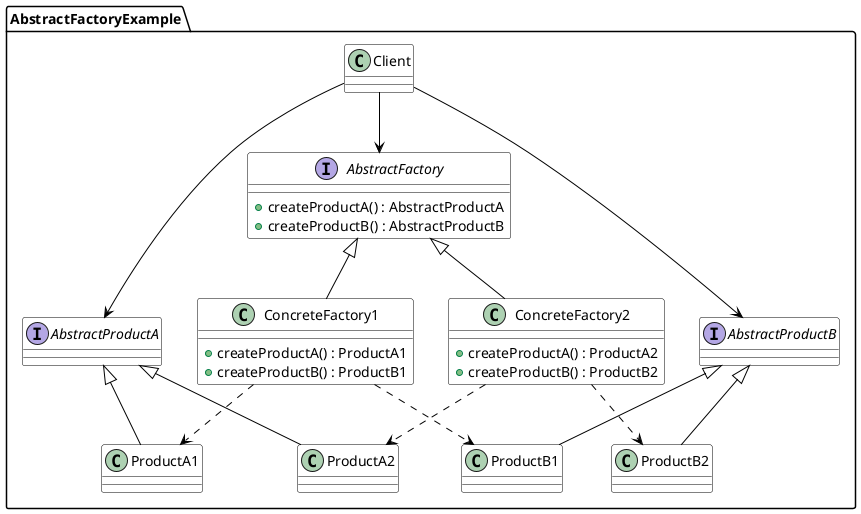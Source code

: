 @startuml
package "AbstractFactoryExample" {
    skinparam class {
	BackgroundColor White
	ArrowColor Black
	BorderColor Black
    }

    class Client {

    }

    interface AbstractProductA {

    }

    interface AbstractProductB {

    }

    interface AbstractFactory {
        +createProductA() : AbstractProductA
        +createProductB() : AbstractProductB
    }

    class ProductA1 {

    }

    class ProductA2 {
        
    }

    class ProductB1 {
        
    }

    class ProductB2 {
        
    }

    class ConcreteFactory1 {
        +createProductA() : ProductA1
        +createProductB() : ProductB1
    }

    class ConcreteFactory2 {
        +createProductA() : ProductA2
        +createProductB() : ProductB2
    }

    AbstractFactory <|-- ConcreteFactory1
    AbstractFactory <|-- ConcreteFactory2
    AbstractProductA <|-- ProductA1
    AbstractProductA <|-- ProductA2
    AbstractProductB <|-- ProductB1
    AbstractProductB <|-- ProductB2

    ConcreteFactory1 ..> ProductB1
    ConcreteFactory1 ..> ProductA1
    ConcreteFactory2 ..> ProductB2
    ConcreteFactory2 ..> ProductA2

    Client --> AbstractFactory
    Client --> AbstractProductA
    Client --> AbstractProductB
} 
@enduml